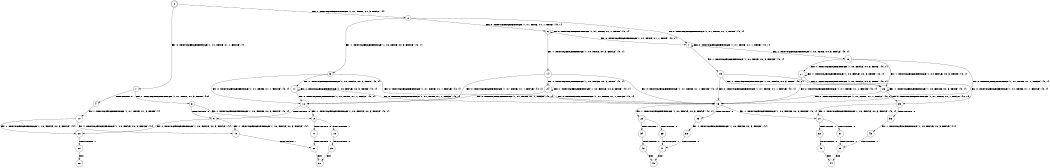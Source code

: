 digraph BCG {
size = "7, 10.5";
center = TRUE;
node [shape = circle];
0 [peripheries = 2];
0 -> 1 [label = "EX !0 !ATOMIC_EXCH_BRANCH (1, +1, TRUE, +1, 1, FALSE) !{}"];
0 -> 2 [label = "EX !1 !ATOMIC_EXCH_BRANCH (1, +1, TRUE, +1, 3, FALSE) !{}"];
1 -> 3 [label = "EX !1 !ATOMIC_EXCH_BRANCH (1, +1, TRUE, +1, 3, TRUE) !{0}"];
1 -> 4 [label = "TERMINATE !0"];
2 -> 5 [label = "EX !1 !ATOMIC_EXCH_BRANCH (1, +0, TRUE, +0, 3, FALSE) !{0, 1}"];
2 -> 6 [label = "EX !0 !ATOMIC_EXCH_BRANCH (1, +1, TRUE, +1, 1, TRUE) !{0, 1}"];
2 -> 7 [label = "EX !0 !ATOMIC_EXCH_BRANCH (1, +1, TRUE, +1, 1, TRUE) !{0, 1}"];
3 -> 8 [label = "EX !1 !ATOMIC_EXCH_BRANCH (1, +0, FALSE, +0, 3, FALSE) !{0, 1}"];
3 -> 9 [label = "TERMINATE !0"];
4 -> 10 [label = "EX !1 !ATOMIC_EXCH_BRANCH (1, +1, TRUE, +1, 3, TRUE) !{}"];
5 -> 11 [label = "EX !1 !ATOMIC_EXCH_BRANCH (1, +0, FALSE, +0, 3, TRUE) !{0, 1}"];
5 -> 12 [label = "EX !0 !ATOMIC_EXCH_BRANCH (1, +1, TRUE, +1, 1, FALSE) !{0, 1}"];
5 -> 13 [label = "EX !0 !ATOMIC_EXCH_BRANCH (1, +1, TRUE, +1, 1, FALSE) !{0, 1}"];
6 -> 6 [label = "EX !0 !ATOMIC_EXCH_BRANCH (1, +1, TRUE, +1, 1, TRUE) !{0, 1}"];
6 -> 14 [label = "EX !1 !ATOMIC_EXCH_BRANCH (1, +0, TRUE, +0, 3, FALSE) !{0, 1}"];
6 -> 7 [label = "EX !0 !ATOMIC_EXCH_BRANCH (1, +1, TRUE, +1, 1, TRUE) !{0, 1}"];
7 -> 15 [label = "EX !1 !ATOMIC_EXCH_BRANCH (1, +0, TRUE, +0, 3, FALSE) !{0, 1}"];
7 -> 7 [label = "EX !0 !ATOMIC_EXCH_BRANCH (1, +1, TRUE, +1, 1, TRUE) !{0, 1}"];
7 -> 16 [label = "EX !1 !ATOMIC_EXCH_BRANCH (1, +0, TRUE, +0, 3, FALSE) !{0, 1}"];
8 -> 17 [label = "TERMINATE !0"];
8 -> 18 [label = "TERMINATE !1"];
9 -> 19 [label = "EX !1 !ATOMIC_EXCH_BRANCH (1, +0, FALSE, +0, 3, FALSE) !{1}"];
9 -> 20 [label = "EX !1 !ATOMIC_EXCH_BRANCH (1, +0, FALSE, +0, 3, FALSE) !{1}"];
10 -> 19 [label = "EX !1 !ATOMIC_EXCH_BRANCH (1, +0, FALSE, +0, 3, FALSE) !{1}"];
10 -> 20 [label = "EX !1 !ATOMIC_EXCH_BRANCH (1, +0, FALSE, +0, 3, FALSE) !{1}"];
11 -> 11 [label = "EX !1 !ATOMIC_EXCH_BRANCH (1, +0, FALSE, +0, 3, TRUE) !{0, 1}"];
11 -> 12 [label = "EX !0 !ATOMIC_EXCH_BRANCH (1, +1, TRUE, +1, 1, FALSE) !{0, 1}"];
11 -> 13 [label = "EX !0 !ATOMIC_EXCH_BRANCH (1, +1, TRUE, +1, 1, FALSE) !{0, 1}"];
12 -> 8 [label = "EX !1 !ATOMIC_EXCH_BRANCH (1, +0, FALSE, +0, 3, FALSE) !{0, 1}"];
12 -> 9 [label = "TERMINATE !0"];
13 -> 21 [label = "EX !1 !ATOMIC_EXCH_BRANCH (1, +0, FALSE, +0, 3, FALSE) !{0, 1}"];
13 -> 22 [label = "EX !1 !ATOMIC_EXCH_BRANCH (1, +0, FALSE, +0, 3, FALSE) !{0, 1}"];
13 -> 23 [label = "TERMINATE !0"];
14 -> 12 [label = "EX !0 !ATOMIC_EXCH_BRANCH (1, +1, TRUE, +1, 1, FALSE) !{0, 1}"];
14 -> 24 [label = "EX !1 !ATOMIC_EXCH_BRANCH (1, +0, FALSE, +0, 3, TRUE) !{0, 1}"];
14 -> 13 [label = "EX !0 !ATOMIC_EXCH_BRANCH (1, +1, TRUE, +1, 1, FALSE) !{0, 1}"];
15 -> 25 [label = "EX !0 !ATOMIC_EXCH_BRANCH (1, +1, TRUE, +1, 1, FALSE) !{0, 1}"];
15 -> 26 [label = "EX !1 !ATOMIC_EXCH_BRANCH (1, +0, FALSE, +0, 3, TRUE) !{0, 1}"];
15 -> 13 [label = "EX !0 !ATOMIC_EXCH_BRANCH (1, +1, TRUE, +1, 1, FALSE) !{0, 1}"];
16 -> 26 [label = "EX !1 !ATOMIC_EXCH_BRANCH (1, +0, FALSE, +0, 3, TRUE) !{0, 1}"];
16 -> 13 [label = "EX !0 !ATOMIC_EXCH_BRANCH (1, +1, TRUE, +1, 1, FALSE) !{0, 1}"];
16 -> 27 [label = "EX !1 !ATOMIC_EXCH_BRANCH (1, +0, FALSE, +0, 3, TRUE) !{0, 1}"];
17 -> 28 [label = "TERMINATE !1"];
18 -> 29 [label = "TERMINATE !0"];
19 -> 28 [label = "TERMINATE !1"];
20 -> 30 [label = "TERMINATE !1"];
21 -> 31 [label = "TERMINATE !0"];
21 -> 32 [label = "TERMINATE !1"];
22 -> 33 [label = "TERMINATE !0"];
22 -> 34 [label = "TERMINATE !1"];
23 -> 35 [label = "EX !1 !ATOMIC_EXCH_BRANCH (1, +0, FALSE, +0, 3, FALSE) !{1}"];
24 -> 12 [label = "EX !0 !ATOMIC_EXCH_BRANCH (1, +1, TRUE, +1, 1, FALSE) !{0, 1}"];
24 -> 24 [label = "EX !1 !ATOMIC_EXCH_BRANCH (1, +0, FALSE, +0, 3, TRUE) !{0, 1}"];
24 -> 13 [label = "EX !0 !ATOMIC_EXCH_BRANCH (1, +1, TRUE, +1, 1, FALSE) !{0, 1}"];
25 -> 21 [label = "EX !1 !ATOMIC_EXCH_BRANCH (1, +0, FALSE, +0, 3, FALSE) !{0, 1}"];
25 -> 36 [label = "TERMINATE !0"];
26 -> 25 [label = "EX !0 !ATOMIC_EXCH_BRANCH (1, +1, TRUE, +1, 1, FALSE) !{0, 1}"];
26 -> 26 [label = "EX !1 !ATOMIC_EXCH_BRANCH (1, +0, FALSE, +0, 3, TRUE) !{0, 1}"];
26 -> 13 [label = "EX !0 !ATOMIC_EXCH_BRANCH (1, +1, TRUE, +1, 1, FALSE) !{0, 1}"];
27 -> 26 [label = "EX !1 !ATOMIC_EXCH_BRANCH (1, +0, FALSE, +0, 3, TRUE) !{0, 1}"];
27 -> 13 [label = "EX !0 !ATOMIC_EXCH_BRANCH (1, +1, TRUE, +1, 1, FALSE) !{0, 1}"];
27 -> 27 [label = "EX !1 !ATOMIC_EXCH_BRANCH (1, +0, FALSE, +0, 3, TRUE) !{0, 1}"];
28 -> 37 [label = "exit"];
29 -> 37 [label = "exit"];
30 -> 38 [label = "exit"];
31 -> 39 [label = "TERMINATE !1"];
32 -> 40 [label = "TERMINATE !0"];
33 -> 41 [label = "TERMINATE !1"];
34 -> 42 [label = "TERMINATE !0"];
35 -> 41 [label = "TERMINATE !1"];
36 -> 43 [label = "EX !1 !ATOMIC_EXCH_BRANCH (1, +0, FALSE, +0, 3, FALSE) !{1}"];
39 -> 44 [label = "exit"];
40 -> 44 [label = "exit"];
41 -> 45 [label = "exit"];
42 -> 45 [label = "exit"];
43 -> 39 [label = "TERMINATE !1"];
}
